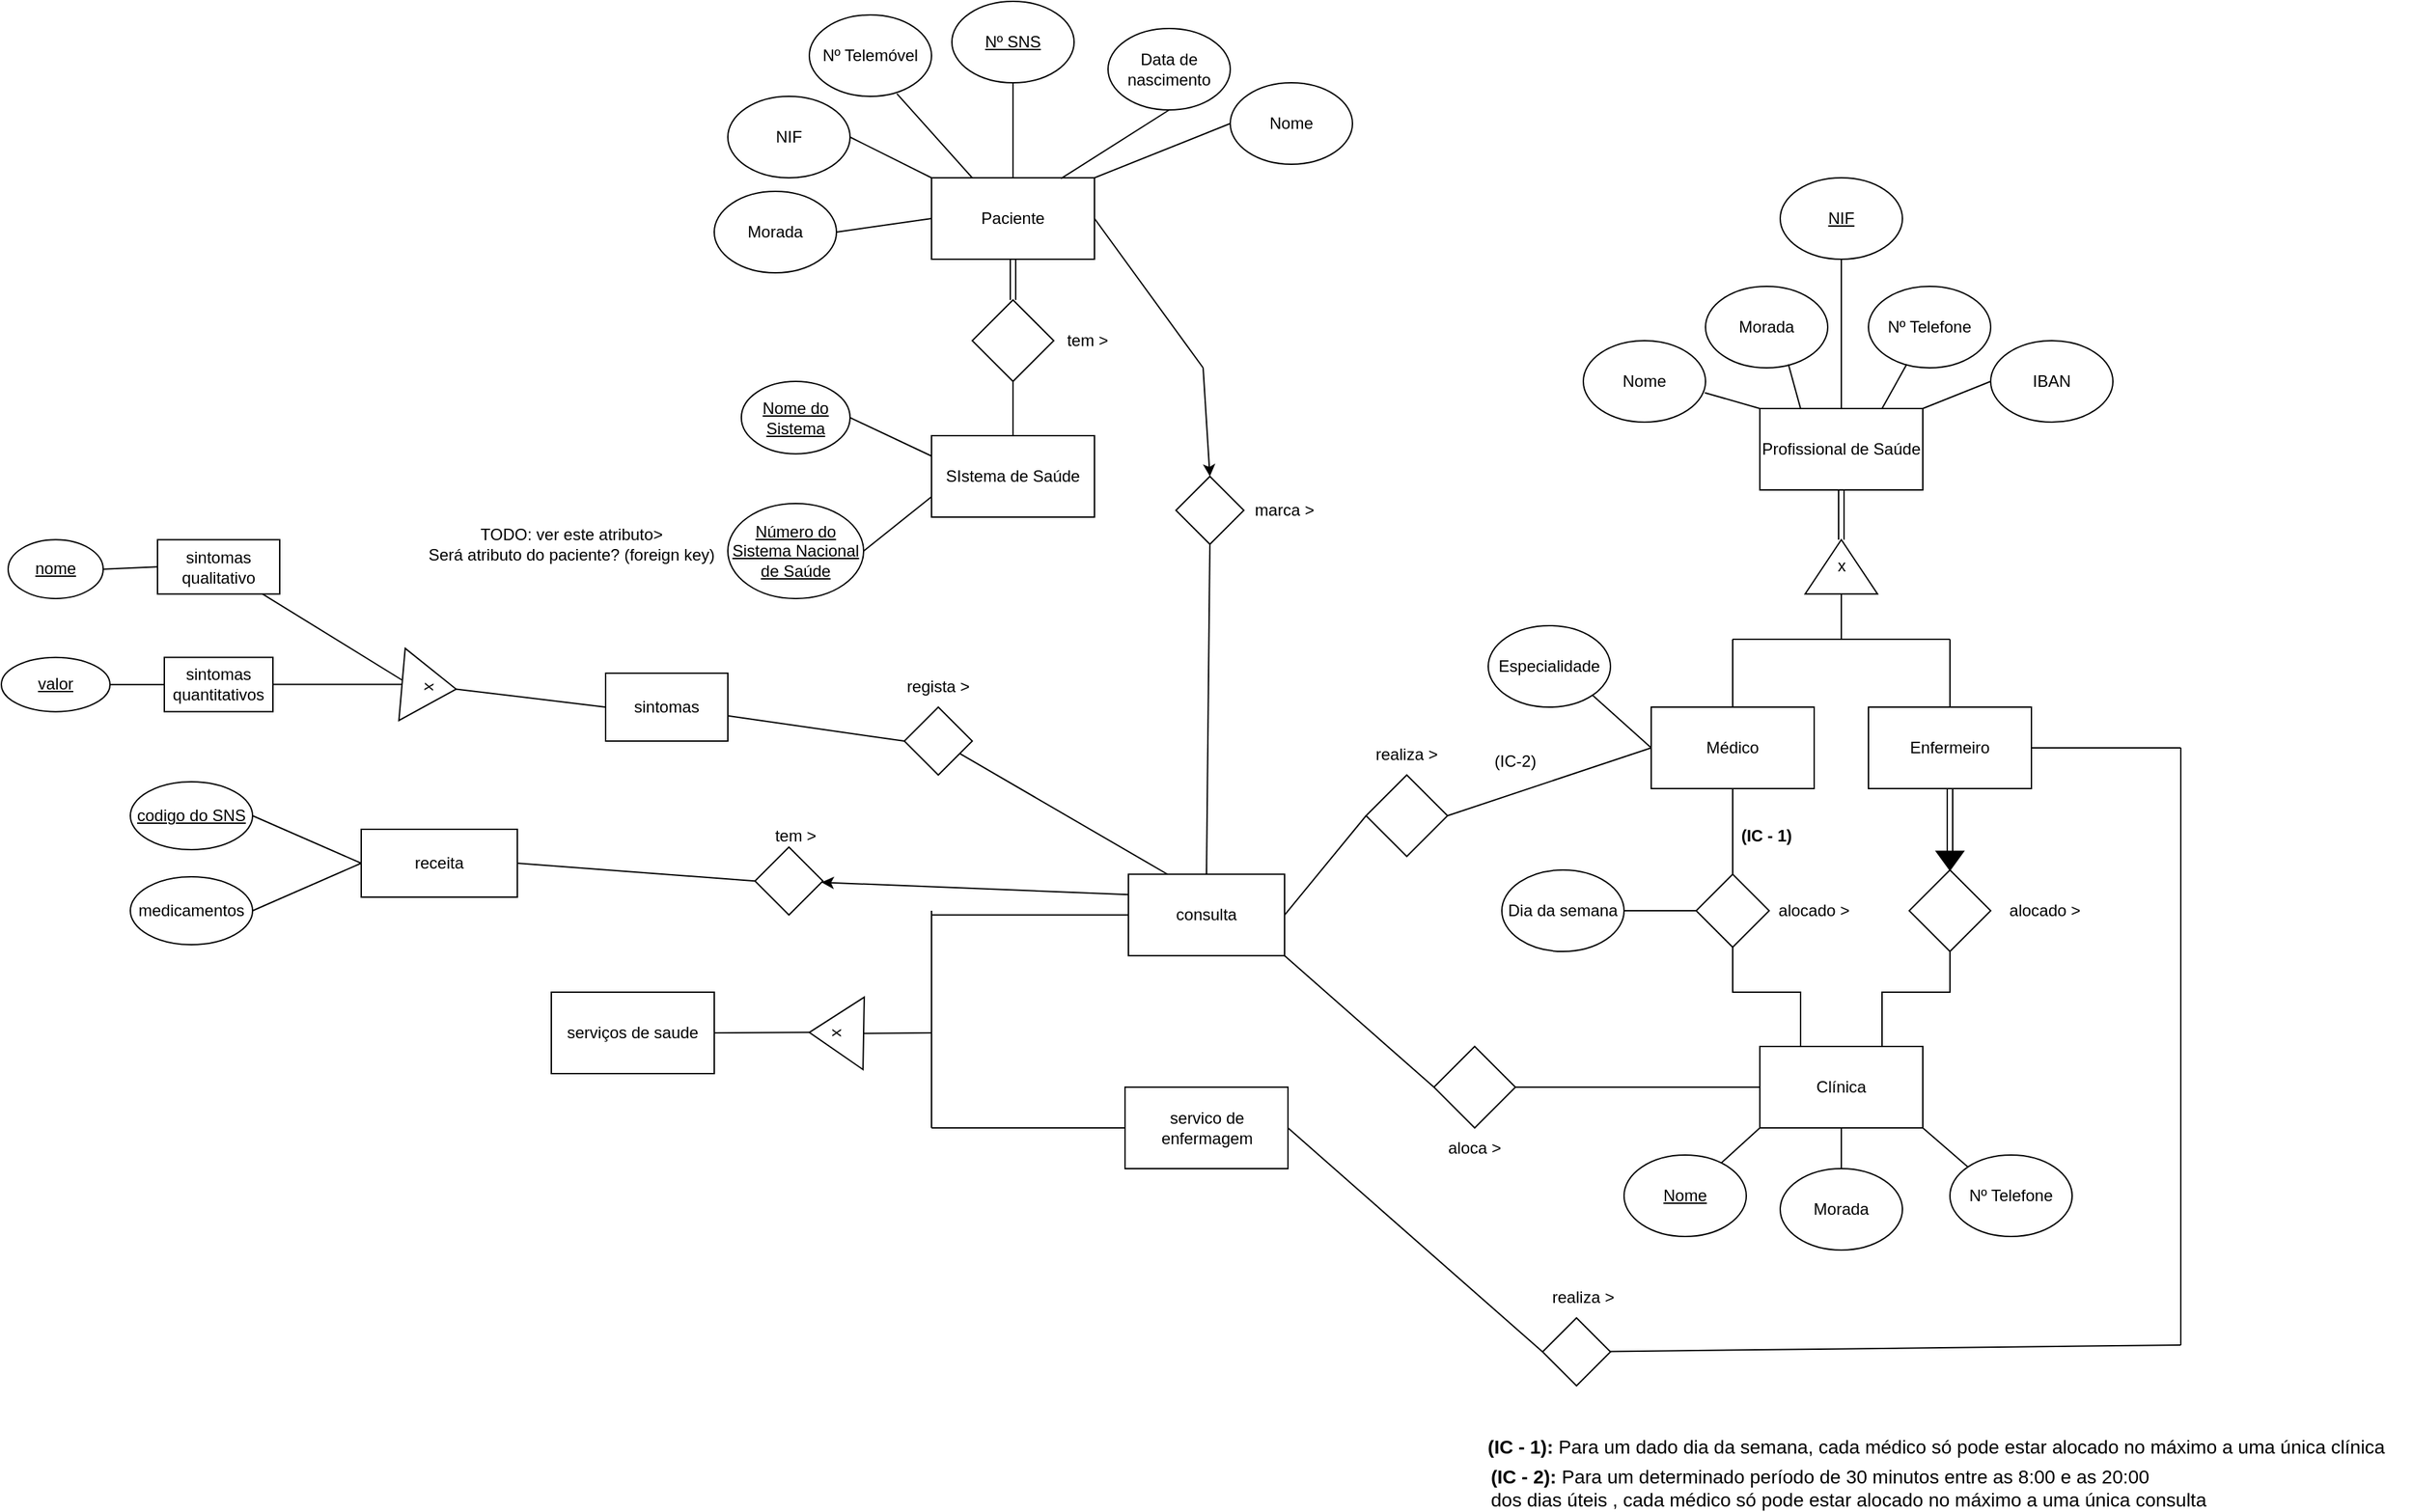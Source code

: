 <mxfile version="24.3.0" type="device">
  <diagram name="Page-1" id="nKDNBoql_2cp9HiYUBMS">
    <mxGraphModel dx="3093" dy="789" grid="1" gridSize="10" guides="1" tooltips="1" connect="1" arrows="1" fold="1" page="1" pageScale="1" pageWidth="850" pageHeight="1100" math="0" shadow="0">
      <root>
        <mxCell id="0" />
        <mxCell id="1" parent="0" />
        <mxCell id="teySA3DlGUumxRbeVbpw-15" value="" style="endArrow=none;html=1;rounded=0;exitX=0.5;exitY=0;exitDx=0;exitDy=0;entryX=0.5;entryY=1;entryDx=0;entryDy=0;" parent="1" source="teySA3DlGUumxRbeVbpw-11" target="teySA3DlGUumxRbeVbpw-16" edge="1">
          <mxGeometry width="50" height="50" relative="1" as="geometry">
            <mxPoint x="290" y="300" as="sourcePoint" />
            <mxPoint x="330" y="250" as="targetPoint" />
          </mxGeometry>
        </mxCell>
        <mxCell id="teySA3DlGUumxRbeVbpw-16" value="&lt;u&gt;NIF&lt;/u&gt;" style="ellipse;whiteSpace=wrap;html=1;" parent="1" vertex="1">
          <mxGeometry x="385" y="140" width="90" height="60" as="geometry" />
        </mxCell>
        <mxCell id="teySA3DlGUumxRbeVbpw-17" value="Nome" style="ellipse;whiteSpace=wrap;html=1;" parent="1" vertex="1">
          <mxGeometry x="240" y="260" width="90" height="60" as="geometry" />
        </mxCell>
        <mxCell id="teySA3DlGUumxRbeVbpw-18" value="Morada" style="ellipse;whiteSpace=wrap;html=1;" parent="1" vertex="1">
          <mxGeometry x="330" y="220" width="90" height="60" as="geometry" />
        </mxCell>
        <mxCell id="teySA3DlGUumxRbeVbpw-19" value="Nº Telefone" style="ellipse;whiteSpace=wrap;html=1;" parent="1" vertex="1">
          <mxGeometry x="450" y="220" width="90" height="60" as="geometry" />
        </mxCell>
        <mxCell id="teySA3DlGUumxRbeVbpw-20" value="IBAN" style="ellipse;whiteSpace=wrap;html=1;verticalAlign=middle;" parent="1" vertex="1">
          <mxGeometry x="540" y="260" width="90" height="60" as="geometry" />
        </mxCell>
        <mxCell id="teySA3DlGUumxRbeVbpw-21" value="" style="endArrow=none;html=1;rounded=0;entryX=0.994;entryY=0.639;entryDx=0;entryDy=0;exitX=0;exitY=0;exitDx=0;exitDy=0;entryPerimeter=0;" parent="1" source="teySA3DlGUumxRbeVbpw-11" target="teySA3DlGUumxRbeVbpw-17" edge="1">
          <mxGeometry width="50" height="50" relative="1" as="geometry">
            <mxPoint x="390" y="320" as="sourcePoint" />
            <mxPoint x="440" y="270" as="targetPoint" />
          </mxGeometry>
        </mxCell>
        <mxCell id="teySA3DlGUumxRbeVbpw-22" value="" style="endArrow=none;html=1;rounded=0;entryX=0.678;entryY=0.957;entryDx=0;entryDy=0;exitX=0.25;exitY=0;exitDx=0;exitDy=0;entryPerimeter=0;" parent="1" source="teySA3DlGUumxRbeVbpw-11" target="teySA3DlGUumxRbeVbpw-18" edge="1">
          <mxGeometry width="50" height="50" relative="1" as="geometry">
            <mxPoint x="390" y="320" as="sourcePoint" />
            <mxPoint x="440" y="270" as="targetPoint" />
          </mxGeometry>
        </mxCell>
        <mxCell id="teySA3DlGUumxRbeVbpw-23" value="" style="endArrow=none;html=1;rounded=0;entryX=0.313;entryY=0.957;entryDx=0;entryDy=0;entryPerimeter=0;exitX=0.75;exitY=0;exitDx=0;exitDy=0;" parent="1" source="teySA3DlGUumxRbeVbpw-11" target="teySA3DlGUumxRbeVbpw-19" edge="1">
          <mxGeometry width="50" height="50" relative="1" as="geometry">
            <mxPoint x="320" y="300" as="sourcePoint" />
            <mxPoint x="370" y="250" as="targetPoint" />
          </mxGeometry>
        </mxCell>
        <mxCell id="teySA3DlGUumxRbeVbpw-24" value="" style="endArrow=none;html=1;rounded=0;entryX=0;entryY=0.5;entryDx=0;entryDy=0;exitX=1;exitY=0;exitDx=0;exitDy=0;" parent="1" source="teySA3DlGUumxRbeVbpw-11" target="teySA3DlGUumxRbeVbpw-20" edge="1">
          <mxGeometry width="50" height="50" relative="1" as="geometry">
            <mxPoint x="320" y="300" as="sourcePoint" />
            <mxPoint x="370" y="250" as="targetPoint" />
          </mxGeometry>
        </mxCell>
        <mxCell id="teySA3DlGUumxRbeVbpw-29" value="" style="shape=link;html=1;rounded=0;entryX=1;entryY=0.5;entryDx=0;entryDy=0;exitX=0.5;exitY=1;exitDx=0;exitDy=0;" parent="1" source="teySA3DlGUumxRbeVbpw-11" target="teySA3DlGUumxRbeVbpw-13" edge="1">
          <mxGeometry width="100" relative="1" as="geometry">
            <mxPoint x="300" y="360" as="sourcePoint" />
            <mxPoint x="370" y="400" as="targetPoint" />
          </mxGeometry>
        </mxCell>
        <mxCell id="teySA3DlGUumxRbeVbpw-11" value="Profissional de Saúde" style="rounded=0;whiteSpace=wrap;html=1;" parent="1" vertex="1">
          <mxGeometry x="370" y="310" width="120" height="60" as="geometry" />
        </mxCell>
        <mxCell id="teySA3DlGUumxRbeVbpw-13" value="x" style="triangle;whiteSpace=wrap;html=1;rotation=-90;textDirection=vertical-lr;" parent="1" vertex="1">
          <mxGeometry x="410" y="400" width="40" height="53.32" as="geometry" />
        </mxCell>
        <mxCell id="teySA3DlGUumxRbeVbpw-32" value="" style="endArrow=none;html=1;rounded=0;entryX=0;entryY=0.5;entryDx=0;entryDy=0;" parent="1" target="teySA3DlGUumxRbeVbpw-13" edge="1">
          <mxGeometry width="50" height="50" relative="1" as="geometry">
            <mxPoint x="430" y="480" as="sourcePoint" />
            <mxPoint x="420" y="460" as="targetPoint" />
          </mxGeometry>
        </mxCell>
        <mxCell id="teySA3DlGUumxRbeVbpw-33" value="" style="endArrow=none;html=1;rounded=0;" parent="1" edge="1">
          <mxGeometry width="50" height="50" relative="1" as="geometry">
            <mxPoint x="350" y="480" as="sourcePoint" />
            <mxPoint x="430" y="480" as="targetPoint" />
          </mxGeometry>
        </mxCell>
        <mxCell id="teySA3DlGUumxRbeVbpw-34" value="" style="endArrow=none;html=1;rounded=0;" parent="1" edge="1">
          <mxGeometry width="50" height="50" relative="1" as="geometry">
            <mxPoint x="430" y="480" as="sourcePoint" />
            <mxPoint x="510" y="480" as="targetPoint" />
          </mxGeometry>
        </mxCell>
        <mxCell id="teySA3DlGUumxRbeVbpw-35" value="" style="endArrow=none;html=1;rounded=0;" parent="1" edge="1">
          <mxGeometry width="50" height="50" relative="1" as="geometry">
            <mxPoint x="350" y="530" as="sourcePoint" />
            <mxPoint x="350" y="480" as="targetPoint" />
          </mxGeometry>
        </mxCell>
        <mxCell id="teySA3DlGUumxRbeVbpw-36" value="" style="endArrow=none;html=1;rounded=0;" parent="1" edge="1">
          <mxGeometry width="50" height="50" relative="1" as="geometry">
            <mxPoint x="510" y="530" as="sourcePoint" />
            <mxPoint x="510" y="480" as="targetPoint" />
          </mxGeometry>
        </mxCell>
        <mxCell id="teySA3DlGUumxRbeVbpw-37" value="Médico" style="rounded=0;whiteSpace=wrap;html=1;" parent="1" vertex="1">
          <mxGeometry x="290" y="530" width="120" height="60" as="geometry" />
        </mxCell>
        <mxCell id="teySA3DlGUumxRbeVbpw-38" value="Enfermeiro" style="rounded=0;whiteSpace=wrap;html=1;" parent="1" vertex="1">
          <mxGeometry x="450" y="530" width="120" height="60" as="geometry" />
        </mxCell>
        <mxCell id="teySA3DlGUumxRbeVbpw-39" value="" style="endArrow=none;html=1;rounded=0;entryX=0;entryY=0.5;entryDx=0;entryDy=0;exitX=1;exitY=1;exitDx=0;exitDy=0;" parent="1" source="teySA3DlGUumxRbeVbpw-40" target="teySA3DlGUumxRbeVbpw-37" edge="1">
          <mxGeometry width="50" height="50" relative="1" as="geometry">
            <mxPoint x="240" y="520" as="sourcePoint" />
            <mxPoint x="250" y="550" as="targetPoint" />
          </mxGeometry>
        </mxCell>
        <mxCell id="teySA3DlGUumxRbeVbpw-40" value="Especialidade" style="ellipse;whiteSpace=wrap;html=1;" parent="1" vertex="1">
          <mxGeometry x="170" y="470" width="90" height="60" as="geometry" />
        </mxCell>
        <mxCell id="teySA3DlGUumxRbeVbpw-1" value="Clínica" style="rounded=0;whiteSpace=wrap;html=1;" parent="1" vertex="1">
          <mxGeometry x="370" y="780" width="120" height="60" as="geometry" />
        </mxCell>
        <mxCell id="teySA3DlGUumxRbeVbpw-7" value="Morada" style="ellipse;whiteSpace=wrap;html=1;" parent="1" vertex="1">
          <mxGeometry x="385" y="870" width="90" height="60" as="geometry" />
        </mxCell>
        <mxCell id="teySA3DlGUumxRbeVbpw-9" value="" style="endArrow=none;html=1;rounded=0;entryX=0.5;entryY=0;entryDx=0;entryDy=0;" parent="1" target="teySA3DlGUumxRbeVbpw-7" edge="1">
          <mxGeometry width="50" height="50" relative="1" as="geometry">
            <mxPoint x="430" y="840" as="sourcePoint" />
            <mxPoint x="450" y="740" as="targetPoint" />
          </mxGeometry>
        </mxCell>
        <mxCell id="teySA3DlGUumxRbeVbpw-6" value="&lt;u&gt;Nome&lt;/u&gt;" style="ellipse;whiteSpace=wrap;html=1;" parent="1" vertex="1">
          <mxGeometry x="270" y="860" width="90" height="60" as="geometry" />
        </mxCell>
        <mxCell id="teySA3DlGUumxRbeVbpw-5" value="" style="endArrow=none;html=1;rounded=0;exitX=0;exitY=1;exitDx=0;exitDy=0;" parent="1" source="teySA3DlGUumxRbeVbpw-1" target="teySA3DlGUumxRbeVbpw-6" edge="1">
          <mxGeometry width="50" height="50" relative="1" as="geometry">
            <mxPoint x="340" y="920" as="sourcePoint" />
            <mxPoint x="390" y="870" as="targetPoint" />
          </mxGeometry>
        </mxCell>
        <mxCell id="teySA3DlGUumxRbeVbpw-8" value="Nº Telefone" style="ellipse;whiteSpace=wrap;html=1;" parent="1" vertex="1">
          <mxGeometry x="510" y="860" width="90" height="60" as="geometry" />
        </mxCell>
        <mxCell id="teySA3DlGUumxRbeVbpw-10" value="" style="endArrow=none;html=1;rounded=0;entryX=0;entryY=0;entryDx=0;entryDy=0;exitX=1;exitY=1;exitDx=0;exitDy=0;" parent="1" source="teySA3DlGUumxRbeVbpw-1" target="teySA3DlGUumxRbeVbpw-8" edge="1">
          <mxGeometry width="50" height="50" relative="1" as="geometry">
            <mxPoint x="400" y="800" as="sourcePoint" />
            <mxPoint x="450" y="750" as="targetPoint" />
          </mxGeometry>
        </mxCell>
        <mxCell id="teySA3DlGUumxRbeVbpw-45" value="" style="group" parent="1" vertex="1" connectable="0">
          <mxGeometry x="480" y="650" width="130" height="60" as="geometry" />
        </mxCell>
        <mxCell id="teySA3DlGUumxRbeVbpw-43" value="" style="rhombus;whiteSpace=wrap;html=1;" parent="teySA3DlGUumxRbeVbpw-45" vertex="1">
          <mxGeometry width="60" height="60" as="geometry" />
        </mxCell>
        <mxCell id="teySA3DlGUumxRbeVbpw-44" value="alocado &amp;gt;" style="text;html=1;align=center;verticalAlign=middle;whiteSpace=wrap;rounded=0;" parent="teySA3DlGUumxRbeVbpw-45" vertex="1">
          <mxGeometry x="70" y="15" width="60" height="30" as="geometry" />
        </mxCell>
        <mxCell id="teySA3DlGUumxRbeVbpw-48" value="" style="triangle;whiteSpace=wrap;html=1;rotation=90;fillColor=#000000;" parent="1" vertex="1">
          <mxGeometry x="503.13" y="633.13" width="13.75" height="20" as="geometry" />
        </mxCell>
        <mxCell id="teySA3DlGUumxRbeVbpw-49" value="" style="shape=link;html=1;rounded=0;exitX=0.5;exitY=1;exitDx=0;exitDy=0;entryX=0;entryY=0.5;entryDx=0;entryDy=0;" parent="1" source="teySA3DlGUumxRbeVbpw-38" target="teySA3DlGUumxRbeVbpw-48" edge="1">
          <mxGeometry width="100" relative="1" as="geometry">
            <mxPoint x="470" y="620" as="sourcePoint" />
            <mxPoint x="570" y="620" as="targetPoint" />
          </mxGeometry>
        </mxCell>
        <mxCell id="teySA3DlGUumxRbeVbpw-50" value="" style="endArrow=none;html=1;rounded=0;exitX=0.75;exitY=0;exitDx=0;exitDy=0;entryX=0.5;entryY=1;entryDx=0;entryDy=0;" parent="1" source="teySA3DlGUumxRbeVbpw-1" target="teySA3DlGUumxRbeVbpw-43" edge="1">
          <mxGeometry width="50" height="50" relative="1" as="geometry">
            <mxPoint x="420" y="750" as="sourcePoint" />
            <mxPoint x="470" y="700" as="targetPoint" />
            <Array as="points">
              <mxPoint x="460" y="740" />
              <mxPoint x="510" y="740" />
            </Array>
          </mxGeometry>
        </mxCell>
        <mxCell id="teySA3DlGUumxRbeVbpw-53" value="" style="group" parent="1" vertex="1" connectable="0">
          <mxGeometry x="323.13" y="653.13" width="113.74" height="53.74" as="geometry" />
        </mxCell>
        <mxCell id="teySA3DlGUumxRbeVbpw-51" value="" style="rhombus;whiteSpace=wrap;html=1;" parent="teySA3DlGUumxRbeVbpw-53" vertex="1">
          <mxGeometry width="53.74" height="53.74" as="geometry" />
        </mxCell>
        <mxCell id="teySA3DlGUumxRbeVbpw-52" value="alocado &amp;gt;" style="text;html=1;align=center;verticalAlign=middle;whiteSpace=wrap;rounded=0;" parent="teySA3DlGUumxRbeVbpw-53" vertex="1">
          <mxGeometry x="56.87" y="11.87" width="60" height="30" as="geometry" />
        </mxCell>
        <mxCell id="teySA3DlGUumxRbeVbpw-54" value="" style="endArrow=none;html=1;rounded=0;entryX=0.5;entryY=1;entryDx=0;entryDy=0;exitX=0.5;exitY=0;exitDx=0;exitDy=0;" parent="1" source="teySA3DlGUumxRbeVbpw-51" target="teySA3DlGUumxRbeVbpw-37" edge="1">
          <mxGeometry width="50" height="50" relative="1" as="geometry">
            <mxPoint x="200" y="680" as="sourcePoint" />
            <mxPoint x="250" y="630" as="targetPoint" />
          </mxGeometry>
        </mxCell>
        <mxCell id="teySA3DlGUumxRbeVbpw-55" value="" style="endArrow=none;html=1;rounded=0;entryX=0.5;entryY=1;entryDx=0;entryDy=0;exitX=0.25;exitY=0;exitDx=0;exitDy=0;" parent="1" source="teySA3DlGUumxRbeVbpw-1" target="teySA3DlGUumxRbeVbpw-51" edge="1">
          <mxGeometry width="50" height="50" relative="1" as="geometry">
            <mxPoint x="200" y="680" as="sourcePoint" />
            <mxPoint x="250" y="630" as="targetPoint" />
            <Array as="points">
              <mxPoint x="400" y="740" />
              <mxPoint x="350" y="740" />
            </Array>
          </mxGeometry>
        </mxCell>
        <mxCell id="teySA3DlGUumxRbeVbpw-56" value="Dia da semana" style="ellipse;whiteSpace=wrap;html=1;" parent="1" vertex="1">
          <mxGeometry x="180" y="650" width="90" height="60" as="geometry" />
        </mxCell>
        <mxCell id="teySA3DlGUumxRbeVbpw-57" value="" style="endArrow=none;html=1;rounded=0;entryX=0;entryY=0.5;entryDx=0;entryDy=0;exitX=1;exitY=0.5;exitDx=0;exitDy=0;" parent="1" source="teySA3DlGUumxRbeVbpw-56" target="teySA3DlGUumxRbeVbpw-51" edge="1">
          <mxGeometry width="50" height="50" relative="1" as="geometry">
            <mxPoint x="410" y="810" as="sourcePoint" />
            <mxPoint x="460" y="760" as="targetPoint" />
          </mxGeometry>
        </mxCell>
        <mxCell id="teySA3DlGUumxRbeVbpw-58" value="(IC - 1)" style="text;html=1;align=center;verticalAlign=middle;whiteSpace=wrap;rounded=0;fontStyle=1" parent="1" vertex="1">
          <mxGeometry x="345" y="610" width="60" height="30" as="geometry" />
        </mxCell>
        <mxCell id="teySA3DlGUumxRbeVbpw-59" value="&lt;b&gt;(IC - 1):&lt;/b&gt; Para um dado dia da semana, cada médico só pode estar alocado no máximo a uma única clínica" style="text;html=1;align=center;verticalAlign=middle;whiteSpace=wrap;rounded=0;fontSize=14;" parent="1" vertex="1">
          <mxGeometry x="160" y="1060" width="680" height="30" as="geometry" />
        </mxCell>
        <mxCell id="teySA3DlGUumxRbeVbpw-62" value="Paciente" style="rounded=0;whiteSpace=wrap;html=1;" parent="1" vertex="1">
          <mxGeometry x="-240" y="140" width="120" height="60" as="geometry" />
        </mxCell>
        <mxCell id="teySA3DlGUumxRbeVbpw-63" value="Morada" style="ellipse;whiteSpace=wrap;html=1;" parent="1" vertex="1">
          <mxGeometry x="-400" y="150" width="90" height="60" as="geometry" />
        </mxCell>
        <mxCell id="teySA3DlGUumxRbeVbpw-64" value="&lt;u&gt;Nº SNS&lt;/u&gt;" style="ellipse;whiteSpace=wrap;html=1;" parent="1" vertex="1">
          <mxGeometry x="-225" y="10" width="90" height="60" as="geometry" />
        </mxCell>
        <mxCell id="teySA3DlGUumxRbeVbpw-65" value="NIF" style="ellipse;whiteSpace=wrap;html=1;" parent="1" vertex="1">
          <mxGeometry x="-390" y="80" width="90" height="60" as="geometry" />
        </mxCell>
        <mxCell id="teySA3DlGUumxRbeVbpw-66" value="Nome" style="ellipse;whiteSpace=wrap;html=1;" parent="1" vertex="1">
          <mxGeometry x="-20" y="70" width="90" height="60" as="geometry" />
        </mxCell>
        <mxCell id="teySA3DlGUumxRbeVbpw-67" value="Data de nascimento" style="ellipse;whiteSpace=wrap;html=1;" parent="1" vertex="1">
          <mxGeometry x="-110" y="30" width="90" height="60" as="geometry" />
        </mxCell>
        <mxCell id="teySA3DlGUumxRbeVbpw-68" value="Nº Telemóvel" style="ellipse;whiteSpace=wrap;html=1;" parent="1" vertex="1">
          <mxGeometry x="-330" y="20" width="90" height="60" as="geometry" />
        </mxCell>
        <mxCell id="teySA3DlGUumxRbeVbpw-69" value="" style="endArrow=none;html=1;rounded=0;entryX=0.5;entryY=1;entryDx=0;entryDy=0;exitX=0.5;exitY=0;exitDx=0;exitDy=0;" parent="1" source="teySA3DlGUumxRbeVbpw-62" target="teySA3DlGUumxRbeVbpw-64" edge="1">
          <mxGeometry width="50" height="50" relative="1" as="geometry">
            <mxPoint x="-40" y="250" as="sourcePoint" />
            <mxPoint x="10" y="200" as="targetPoint" />
          </mxGeometry>
        </mxCell>
        <mxCell id="teySA3DlGUumxRbeVbpw-70" value="" style="endArrow=none;html=1;rounded=0;entryX=0.5;entryY=1;entryDx=0;entryDy=0;exitX=0.794;exitY=0.01;exitDx=0;exitDy=0;exitPerimeter=0;" parent="1" source="teySA3DlGUumxRbeVbpw-62" target="teySA3DlGUumxRbeVbpw-67" edge="1">
          <mxGeometry width="50" height="50" relative="1" as="geometry">
            <mxPoint x="-40" y="250" as="sourcePoint" />
            <mxPoint x="10" y="200" as="targetPoint" />
          </mxGeometry>
        </mxCell>
        <mxCell id="teySA3DlGUumxRbeVbpw-71" value="" style="endArrow=none;html=1;rounded=0;entryX=0.717;entryY=0.968;entryDx=0;entryDy=0;exitX=0.25;exitY=0;exitDx=0;exitDy=0;entryPerimeter=0;" parent="1" source="teySA3DlGUumxRbeVbpw-62" target="teySA3DlGUumxRbeVbpw-68" edge="1">
          <mxGeometry width="50" height="50" relative="1" as="geometry">
            <mxPoint x="-40" y="250" as="sourcePoint" />
            <mxPoint x="10" y="200" as="targetPoint" />
          </mxGeometry>
        </mxCell>
        <mxCell id="teySA3DlGUumxRbeVbpw-72" value="" style="endArrow=none;html=1;rounded=0;exitX=1;exitY=0.5;exitDx=0;exitDy=0;entryX=0;entryY=0;entryDx=0;entryDy=0;" parent="1" source="teySA3DlGUumxRbeVbpw-65" target="teySA3DlGUumxRbeVbpw-62" edge="1">
          <mxGeometry width="50" height="50" relative="1" as="geometry">
            <mxPoint x="-10" y="310" as="sourcePoint" />
            <mxPoint x="40" y="260" as="targetPoint" />
          </mxGeometry>
        </mxCell>
        <mxCell id="teySA3DlGUumxRbeVbpw-73" value="" style="endArrow=none;html=1;rounded=0;entryX=0;entryY=0.5;entryDx=0;entryDy=0;exitX=1;exitY=0;exitDx=0;exitDy=0;" parent="1" source="teySA3DlGUumxRbeVbpw-62" target="teySA3DlGUumxRbeVbpw-66" edge="1">
          <mxGeometry width="50" height="50" relative="1" as="geometry">
            <mxPoint x="-10" y="310" as="sourcePoint" />
            <mxPoint x="40" y="260" as="targetPoint" />
          </mxGeometry>
        </mxCell>
        <mxCell id="teySA3DlGUumxRbeVbpw-74" value="" style="endArrow=none;html=1;rounded=0;entryX=0;entryY=0.5;entryDx=0;entryDy=0;exitX=1;exitY=0.5;exitDx=0;exitDy=0;" parent="1" source="teySA3DlGUumxRbeVbpw-63" target="teySA3DlGUumxRbeVbpw-62" edge="1">
          <mxGeometry width="50" height="50" relative="1" as="geometry">
            <mxPoint x="-10" y="310" as="sourcePoint" />
            <mxPoint x="40" y="260" as="targetPoint" />
          </mxGeometry>
        </mxCell>
        <mxCell id="teySA3DlGUumxRbeVbpw-75" value="SIstema de Saúde" style="rounded=0;whiteSpace=wrap;html=1;" parent="1" vertex="1">
          <mxGeometry x="-240" y="330" width="120" height="60" as="geometry" />
        </mxCell>
        <mxCell id="teySA3DlGUumxRbeVbpw-78" value="" style="shape=link;html=1;rounded=0;exitX=0.5;exitY=1;exitDx=0;exitDy=0;entryX=0.5;entryY=0;entryDx=0;entryDy=0;" parent="1" source="teySA3DlGUumxRbeVbpw-62" target="teySA3DlGUumxRbeVbpw-76" edge="1">
          <mxGeometry width="100" relative="1" as="geometry">
            <mxPoint x="-90" y="300" as="sourcePoint" />
            <mxPoint x="10" y="300" as="targetPoint" />
          </mxGeometry>
        </mxCell>
        <mxCell id="teySA3DlGUumxRbeVbpw-79" value="" style="endArrow=none;html=1;rounded=0;exitX=0.5;exitY=1;exitDx=0;exitDy=0;entryX=0.5;entryY=0;entryDx=0;entryDy=0;" parent="1" source="teySA3DlGUumxRbeVbpw-76" target="teySA3DlGUumxRbeVbpw-75" edge="1">
          <mxGeometry width="50" height="50" relative="1" as="geometry">
            <mxPoint x="-60" y="320" as="sourcePoint" />
            <mxPoint x="-10" y="270" as="targetPoint" />
          </mxGeometry>
        </mxCell>
        <mxCell id="teySA3DlGUumxRbeVbpw-81" value="" style="group" parent="1" vertex="1" connectable="0">
          <mxGeometry x="-210" y="230" width="115" height="60" as="geometry" />
        </mxCell>
        <mxCell id="teySA3DlGUumxRbeVbpw-76" value="" style="rhombus;whiteSpace=wrap;html=1;" parent="teySA3DlGUumxRbeVbpw-81" vertex="1">
          <mxGeometry width="60" height="60" as="geometry" />
        </mxCell>
        <mxCell id="teySA3DlGUumxRbeVbpw-80" value="tem &amp;gt;" style="text;html=1;align=center;verticalAlign=middle;whiteSpace=wrap;rounded=0;" parent="teySA3DlGUumxRbeVbpw-81" vertex="1">
          <mxGeometry x="55" y="15" width="60" height="30" as="geometry" />
        </mxCell>
        <mxCell id="teySA3DlGUumxRbeVbpw-82" value="" style="endArrow=none;html=1;rounded=0;entryX=0;entryY=0.25;entryDx=0;entryDy=0;exitX=1;exitY=0.5;exitDx=0;exitDy=0;" parent="1" source="teySA3DlGUumxRbeVbpw-84" target="teySA3DlGUumxRbeVbpw-75" edge="1">
          <mxGeometry width="50" height="50" relative="1" as="geometry">
            <mxPoint x="-290" y="470" as="sourcePoint" />
            <mxPoint x="-210" y="560" as="targetPoint" />
          </mxGeometry>
        </mxCell>
        <mxCell id="teySA3DlGUumxRbeVbpw-83" value="&lt;u&gt;Número do Sistema Nacional de Saúde&lt;/u&gt;" style="ellipse;whiteSpace=wrap;html=1;" parent="1" vertex="1">
          <mxGeometry x="-390" y="380" width="100" height="70" as="geometry" />
        </mxCell>
        <mxCell id="teySA3DlGUumxRbeVbpw-84" value="&lt;u&gt;Nome do Sistema&lt;/u&gt;" style="ellipse;whiteSpace=wrap;html=1;" parent="1" vertex="1">
          <mxGeometry x="-380.04" y="290" width="80.04" height="53.36" as="geometry" />
        </mxCell>
        <mxCell id="teySA3DlGUumxRbeVbpw-85" value="" style="endArrow=none;html=1;rounded=0;exitX=1;exitY=0.5;exitDx=0;exitDy=0;entryX=0;entryY=0.75;entryDx=0;entryDy=0;" parent="1" source="teySA3DlGUumxRbeVbpw-83" target="teySA3DlGUumxRbeVbpw-75" edge="1">
          <mxGeometry width="50" height="50" relative="1" as="geometry">
            <mxPoint x="-90" y="470" as="sourcePoint" />
            <mxPoint x="-40" y="420" as="targetPoint" />
          </mxGeometry>
        </mxCell>
        <mxCell id="teySA3DlGUumxRbeVbpw-86" value="TODO: ver este atributo&amp;gt;&lt;div&gt;Será atributo do paciente? (foreign key)&lt;/div&gt;" style="text;html=1;align=center;verticalAlign=middle;whiteSpace=wrap;rounded=0;" parent="1" vertex="1">
          <mxGeometry x="-640" y="390" width="270" height="40" as="geometry" />
        </mxCell>
        <mxCell id="OI-y8E8WUdn-grS2Yc1x-1" value="serviços de saude" style="rounded=0;whiteSpace=wrap;html=1;" vertex="1" parent="1">
          <mxGeometry x="-520" y="740" width="120" height="60" as="geometry" />
        </mxCell>
        <mxCell id="OI-y8E8WUdn-grS2Yc1x-2" value="" style="endArrow=none;html=1;rounded=0;exitX=0;exitY=0.5;exitDx=0;exitDy=0;entryX=1;entryY=0.5;entryDx=0;entryDy=0;" edge="1" parent="1" source="teySA3DlGUumxRbeVbpw-37" target="OI-y8E8WUdn-grS2Yc1x-3">
          <mxGeometry width="50" height="50" relative="1" as="geometry">
            <mxPoint x="90" y="570" as="sourcePoint" />
            <mxPoint x="290" y="570" as="targetPoint" />
          </mxGeometry>
        </mxCell>
        <mxCell id="OI-y8E8WUdn-grS2Yc1x-3" value="" style="rhombus;verticalAlign=top;" vertex="1" parent="1">
          <mxGeometry x="80" y="580" width="60" height="60" as="geometry" />
        </mxCell>
        <mxCell id="OI-y8E8WUdn-grS2Yc1x-4" value="realiza &amp;gt;" style="text;html=1;align=center;verticalAlign=middle;whiteSpace=wrap;rounded=0;" vertex="1" parent="1">
          <mxGeometry x="80" y="550" width="60" height="30" as="geometry" />
        </mxCell>
        <mxCell id="OI-y8E8WUdn-grS2Yc1x-5" value="" style="endArrow=none;html=1;rounded=0;entryX=0;entryY=0.5;entryDx=0;entryDy=0;exitX=1;exitY=0.5;exitDx=0;exitDy=0;" edge="1" parent="1" source="OI-y8E8WUdn-grS2Yc1x-6" target="OI-y8E8WUdn-grS2Yc1x-3">
          <mxGeometry width="50" height="50" relative="1" as="geometry">
            <mxPoint x="-50" y="580" as="sourcePoint" />
            <mxPoint x="110" y="580" as="targetPoint" />
          </mxGeometry>
        </mxCell>
        <mxCell id="OI-y8E8WUdn-grS2Yc1x-6" value="consulta" style="rounded=0;whiteSpace=wrap;html=1;" vertex="1" parent="1">
          <mxGeometry x="-95" y="653.13" width="115" height="60" as="geometry" />
        </mxCell>
        <mxCell id="OI-y8E8WUdn-grS2Yc1x-13" value="(IC-2)" style="text;html=1;align=center;verticalAlign=middle;whiteSpace=wrap;rounded=0;" vertex="1" parent="1">
          <mxGeometry x="160" y="555" width="60" height="30" as="geometry" />
        </mxCell>
        <mxCell id="OI-y8E8WUdn-grS2Yc1x-14" value="&lt;b&gt;(IC - 2):&lt;/b&gt; Para um determinado período de 30 minutos entre as 8:00 e as 20:00&lt;br&gt;dos dias úteis , cada médico só pode estar alocado no máximo a uma única consulta" style="text;html=1;align=left;verticalAlign=middle;whiteSpace=wrap;rounded=0;fontSize=14;" vertex="1" parent="1">
          <mxGeometry x="170" y="1090" width="680" height="30" as="geometry" />
        </mxCell>
        <mxCell id="OI-y8E8WUdn-grS2Yc1x-15" value="" style="endArrow=none;html=1;rounded=0;exitX=1;exitY=0.5;exitDx=0;exitDy=0;" edge="1" parent="1" source="teySA3DlGUumxRbeVbpw-62">
          <mxGeometry width="50" height="50" relative="1" as="geometry">
            <mxPoint x="120" y="530" as="sourcePoint" />
            <mxPoint x="-40" y="280" as="targetPoint" />
          </mxGeometry>
        </mxCell>
        <mxCell id="OI-y8E8WUdn-grS2Yc1x-17" value="" style="rhombus;whiteSpace=wrap;html=1;" vertex="1" parent="1">
          <mxGeometry x="-60" y="360" width="50" height="50" as="geometry" />
        </mxCell>
        <mxCell id="OI-y8E8WUdn-grS2Yc1x-18" value="marca &amp;gt;" style="text;html=1;align=center;verticalAlign=middle;whiteSpace=wrap;rounded=0;" vertex="1" parent="1">
          <mxGeometry x="-10" y="370" width="60" height="30" as="geometry" />
        </mxCell>
        <mxCell id="OI-y8E8WUdn-grS2Yc1x-19" value="" style="endArrow=none;html=1;rounded=0;exitX=0.5;exitY=1;exitDx=0;exitDy=0;entryX=0.5;entryY=0;entryDx=0;entryDy=0;" edge="1" parent="1" source="OI-y8E8WUdn-grS2Yc1x-17" target="OI-y8E8WUdn-grS2Yc1x-6">
          <mxGeometry width="50" height="50" relative="1" as="geometry">
            <mxPoint x="60" y="503.32" as="sourcePoint" />
            <mxPoint x="110" y="453.32" as="targetPoint" />
          </mxGeometry>
        </mxCell>
        <mxCell id="OI-y8E8WUdn-grS2Yc1x-20" value="" style="endArrow=classic;html=1;rounded=0;entryX=0.5;entryY=0;entryDx=0;entryDy=0;" edge="1" parent="1" target="OI-y8E8WUdn-grS2Yc1x-17">
          <mxGeometry width="50" height="50" relative="1" as="geometry">
            <mxPoint x="-40" y="280" as="sourcePoint" />
            <mxPoint x="170" y="480" as="targetPoint" />
          </mxGeometry>
        </mxCell>
        <mxCell id="OI-y8E8WUdn-grS2Yc1x-21" value="" style="rhombus;whiteSpace=wrap;html=1;" vertex="1" parent="1">
          <mxGeometry x="130" y="780" width="60" height="60" as="geometry" />
        </mxCell>
        <mxCell id="OI-y8E8WUdn-grS2Yc1x-22" value="aloca &amp;gt;" style="text;html=1;align=center;verticalAlign=middle;whiteSpace=wrap;rounded=0;" vertex="1" parent="1">
          <mxGeometry x="130" y="840" width="60" height="30" as="geometry" />
        </mxCell>
        <mxCell id="OI-y8E8WUdn-grS2Yc1x-25" value="" style="endArrow=none;html=1;rounded=0;exitX=0;exitY=0.5;exitDx=0;exitDy=0;entryX=1;entryY=0.5;entryDx=0;entryDy=0;" edge="1" parent="1" source="teySA3DlGUumxRbeVbpw-1" target="OI-y8E8WUdn-grS2Yc1x-21">
          <mxGeometry width="50" height="50" relative="1" as="geometry">
            <mxPoint x="120" y="730" as="sourcePoint" />
            <mxPoint x="170" y="680" as="targetPoint" />
          </mxGeometry>
        </mxCell>
        <mxCell id="OI-y8E8WUdn-grS2Yc1x-26" value="" style="endArrow=none;html=1;rounded=0;exitX=0;exitY=0.5;exitDx=0;exitDy=0;entryX=1;entryY=1;entryDx=0;entryDy=0;" edge="1" parent="1" source="OI-y8E8WUdn-grS2Yc1x-21" target="OI-y8E8WUdn-grS2Yc1x-6">
          <mxGeometry width="50" height="50" relative="1" as="geometry">
            <mxPoint x="120" y="730" as="sourcePoint" />
            <mxPoint x="170" y="680" as="targetPoint" />
          </mxGeometry>
        </mxCell>
        <mxCell id="OI-y8E8WUdn-grS2Yc1x-27" value="x" style="triangle;whiteSpace=wrap;html=1;rotation=-179;textDirection=vertical-lr;" vertex="1" parent="1">
          <mxGeometry x="-330" y="743.34" width="40" height="53.32" as="geometry" />
        </mxCell>
        <mxCell id="OI-y8E8WUdn-grS2Yc1x-28" value="" style="endArrow=none;html=1;rounded=0;exitX=1;exitY=0.5;exitDx=0;exitDy=0;entryX=1;entryY=0.5;entryDx=0;entryDy=0;" edge="1" parent="1" source="OI-y8E8WUdn-grS2Yc1x-1" target="OI-y8E8WUdn-grS2Yc1x-27">
          <mxGeometry width="50" height="50" relative="1" as="geometry">
            <mxPoint x="-415.02" y="880" as="sourcePoint" />
            <mxPoint x="-365.02" y="830" as="targetPoint" />
          </mxGeometry>
        </mxCell>
        <mxCell id="OI-y8E8WUdn-grS2Yc1x-29" value="" style="endArrow=none;html=1;rounded=0;exitX=0;exitY=0.5;exitDx=0;exitDy=0;" edge="1" parent="1" source="OI-y8E8WUdn-grS2Yc1x-27">
          <mxGeometry width="50" height="50" relative="1" as="geometry">
            <mxPoint x="-280" y="770" as="sourcePoint" />
            <mxPoint x="-240" y="770" as="targetPoint" />
          </mxGeometry>
        </mxCell>
        <mxCell id="OI-y8E8WUdn-grS2Yc1x-30" value="" style="endArrow=none;html=1;rounded=0;" edge="1" parent="1">
          <mxGeometry width="50" height="50" relative="1" as="geometry">
            <mxPoint x="-240" y="770" as="sourcePoint" />
            <mxPoint x="-240" y="680" as="targetPoint" />
          </mxGeometry>
        </mxCell>
        <mxCell id="OI-y8E8WUdn-grS2Yc1x-31" value="" style="endArrow=none;html=1;rounded=0;entryX=0;entryY=0.5;entryDx=0;entryDy=0;" edge="1" parent="1" target="OI-y8E8WUdn-grS2Yc1x-6">
          <mxGeometry width="50" height="50" relative="1" as="geometry">
            <mxPoint x="-240" y="683.13" as="sourcePoint" />
            <mxPoint x="-100" y="680" as="targetPoint" />
          </mxGeometry>
        </mxCell>
        <mxCell id="OI-y8E8WUdn-grS2Yc1x-32" value="" style="endArrow=none;html=1;rounded=0;" edge="1" parent="1">
          <mxGeometry width="50" height="50" relative="1" as="geometry">
            <mxPoint x="-240" y="840" as="sourcePoint" />
            <mxPoint x="-240" y="770" as="targetPoint" />
          </mxGeometry>
        </mxCell>
        <mxCell id="OI-y8E8WUdn-grS2Yc1x-33" value="" style="endArrow=none;html=1;rounded=0;entryX=0;entryY=0.5;entryDx=0;entryDy=0;" edge="1" parent="1" target="OI-y8E8WUdn-grS2Yc1x-34">
          <mxGeometry width="50" height="50" relative="1" as="geometry">
            <mxPoint x="-240" y="840" as="sourcePoint" />
            <mxPoint x="-110" y="840" as="targetPoint" />
          </mxGeometry>
        </mxCell>
        <mxCell id="OI-y8E8WUdn-grS2Yc1x-34" value="servico de enfermagem" style="rounded=0;whiteSpace=wrap;html=1;" vertex="1" parent="1">
          <mxGeometry x="-97.5" y="810" width="120" height="60" as="geometry" />
        </mxCell>
        <mxCell id="OI-y8E8WUdn-grS2Yc1x-35" value="" style="endArrow=none;html=1;rounded=0;exitX=1;exitY=0.5;exitDx=0;exitDy=0;" edge="1" parent="1" source="teySA3DlGUumxRbeVbpw-38">
          <mxGeometry width="50" height="50" relative="1" as="geometry">
            <mxPoint x="580" y="570" as="sourcePoint" />
            <mxPoint x="680" y="560" as="targetPoint" />
          </mxGeometry>
        </mxCell>
        <mxCell id="OI-y8E8WUdn-grS2Yc1x-36" value="" style="endArrow=none;html=1;rounded=0;" edge="1" parent="1">
          <mxGeometry width="50" height="50" relative="1" as="geometry">
            <mxPoint x="680" y="1000" as="sourcePoint" />
            <mxPoint x="680" y="560" as="targetPoint" />
          </mxGeometry>
        </mxCell>
        <mxCell id="OI-y8E8WUdn-grS2Yc1x-37" value="" style="endArrow=none;html=1;rounded=0;" edge="1" parent="1" target="OI-y8E8WUdn-grS2Yc1x-38">
          <mxGeometry width="50" height="50" relative="1" as="geometry">
            <mxPoint x="680" y="1000" as="sourcePoint" />
            <mxPoint x="680" y="1000" as="targetPoint" />
          </mxGeometry>
        </mxCell>
        <mxCell id="OI-y8E8WUdn-grS2Yc1x-38" value="" style="rhombus;whiteSpace=wrap;html=1;" vertex="1" parent="1">
          <mxGeometry x="210" y="980" width="50" height="50" as="geometry" />
        </mxCell>
        <mxCell id="OI-y8E8WUdn-grS2Yc1x-39" value="" style="endArrow=none;html=1;rounded=0;entryX=0;entryY=0.5;entryDx=0;entryDy=0;exitX=1;exitY=0.5;exitDx=0;exitDy=0;" edge="1" parent="1" source="OI-y8E8WUdn-grS2Yc1x-34" target="OI-y8E8WUdn-grS2Yc1x-38">
          <mxGeometry width="50" height="50" relative="1" as="geometry">
            <mxPoint x="140" y="1050" as="sourcePoint" />
            <mxPoint x="190" y="1000" as="targetPoint" />
          </mxGeometry>
        </mxCell>
        <mxCell id="OI-y8E8WUdn-grS2Yc1x-40" value="realiza &amp;gt;" style="text;html=1;align=center;verticalAlign=middle;whiteSpace=wrap;rounded=0;" vertex="1" parent="1">
          <mxGeometry x="210" y="950" width="60" height="30" as="geometry" />
        </mxCell>
        <mxCell id="OI-y8E8WUdn-grS2Yc1x-41" value="receita" style="rounded=0;whiteSpace=wrap;html=1;" vertex="1" parent="1">
          <mxGeometry x="-660" y="620" width="114.98" height="50" as="geometry" />
        </mxCell>
        <mxCell id="OI-y8E8WUdn-grS2Yc1x-42" value="&lt;u&gt;codigo do SNS&lt;/u&gt;" style="ellipse;whiteSpace=wrap;html=1;" vertex="1" parent="1">
          <mxGeometry x="-830" y="585" width="90" height="50" as="geometry" />
        </mxCell>
        <mxCell id="OI-y8E8WUdn-grS2Yc1x-43" value="" style="endArrow=none;html=1;rounded=0;exitX=1;exitY=0.5;exitDx=0;exitDy=0;entryX=0;entryY=0.5;entryDx=0;entryDy=0;" edge="1" parent="1" source="OI-y8E8WUdn-grS2Yc1x-42" target="OI-y8E8WUdn-grS2Yc1x-41">
          <mxGeometry width="50" height="50" relative="1" as="geometry">
            <mxPoint x="-560" y="930" as="sourcePoint" />
            <mxPoint x="-510" y="880" as="targetPoint" />
          </mxGeometry>
        </mxCell>
        <mxCell id="OI-y8E8WUdn-grS2Yc1x-44" value="medicamentos" style="ellipse;whiteSpace=wrap;html=1;" vertex="1" parent="1">
          <mxGeometry x="-830" y="655" width="90" height="50" as="geometry" />
        </mxCell>
        <mxCell id="OI-y8E8WUdn-grS2Yc1x-45" value="" style="endArrow=none;html=1;rounded=0;exitX=1;exitY=0.5;exitDx=0;exitDy=0;entryX=0;entryY=0.5;entryDx=0;entryDy=0;" edge="1" parent="1" source="OI-y8E8WUdn-grS2Yc1x-44" target="OI-y8E8WUdn-grS2Yc1x-41">
          <mxGeometry width="50" height="50" relative="1" as="geometry">
            <mxPoint x="-310" y="830" as="sourcePoint" />
            <mxPoint x="-260" y="780" as="targetPoint" />
          </mxGeometry>
        </mxCell>
        <mxCell id="OI-y8E8WUdn-grS2Yc1x-46" value="" style="endArrow=classic;html=1;rounded=0;exitX=0;exitY=0.25;exitDx=0;exitDy=0;" edge="1" parent="1" source="OI-y8E8WUdn-grS2Yc1x-6" target="OI-y8E8WUdn-grS2Yc1x-47">
          <mxGeometry width="50" height="50" relative="1" as="geometry">
            <mxPoint x="-310" y="630" as="sourcePoint" />
            <mxPoint x="-300" y="650" as="targetPoint" />
          </mxGeometry>
        </mxCell>
        <mxCell id="OI-y8E8WUdn-grS2Yc1x-47" value="" style="rhombus;whiteSpace=wrap;html=1;" vertex="1" parent="1">
          <mxGeometry x="-370" y="633.13" width="50" height="50" as="geometry" />
        </mxCell>
        <mxCell id="OI-y8E8WUdn-grS2Yc1x-48" value="tem &amp;gt;" style="text;html=1;align=center;verticalAlign=middle;whiteSpace=wrap;rounded=0;" vertex="1" parent="1">
          <mxGeometry x="-370" y="610" width="60" height="30" as="geometry" />
        </mxCell>
        <mxCell id="OI-y8E8WUdn-grS2Yc1x-49" value="" style="endArrow=none;html=1;rounded=0;exitX=1;exitY=0.5;exitDx=0;exitDy=0;entryX=0;entryY=0.5;entryDx=0;entryDy=0;" edge="1" parent="1" source="OI-y8E8WUdn-grS2Yc1x-41" target="OI-y8E8WUdn-grS2Yc1x-47">
          <mxGeometry width="50" height="50" relative="1" as="geometry">
            <mxPoint x="-310" y="630" as="sourcePoint" />
            <mxPoint x="-260" y="580" as="targetPoint" />
          </mxGeometry>
        </mxCell>
        <mxCell id="OI-y8E8WUdn-grS2Yc1x-53" value="" style="endArrow=none;html=1;rounded=0;exitX=0.25;exitY=0;exitDx=0;exitDy=0;" edge="1" parent="1" source="OI-y8E8WUdn-grS2Yc1x-6" target="OI-y8E8WUdn-grS2Yc1x-54">
          <mxGeometry width="50" height="50" relative="1" as="geometry">
            <mxPoint x="-310" y="530" as="sourcePoint" />
            <mxPoint x="-210" y="560" as="targetPoint" />
          </mxGeometry>
        </mxCell>
        <mxCell id="OI-y8E8WUdn-grS2Yc1x-54" value="" style="rhombus;whiteSpace=wrap;html=1;" vertex="1" parent="1">
          <mxGeometry x="-260" y="530" width="50" height="50" as="geometry" />
        </mxCell>
        <mxCell id="OI-y8E8WUdn-grS2Yc1x-55" value="regista &amp;gt;" style="text;html=1;align=center;verticalAlign=middle;whiteSpace=wrap;rounded=0;" vertex="1" parent="1">
          <mxGeometry x="-265" y="500" width="60" height="30" as="geometry" />
        </mxCell>
        <mxCell id="OI-y8E8WUdn-grS2Yc1x-56" value="" style="endArrow=none;html=1;rounded=0;exitX=0;exitY=0.5;exitDx=0;exitDy=0;" edge="1" parent="1" source="OI-y8E8WUdn-grS2Yc1x-54" target="OI-y8E8WUdn-grS2Yc1x-57">
          <mxGeometry width="50" height="50" relative="1" as="geometry">
            <mxPoint x="-310" y="530" as="sourcePoint" />
            <mxPoint x="-400" y="540" as="targetPoint" />
          </mxGeometry>
        </mxCell>
        <mxCell id="OI-y8E8WUdn-grS2Yc1x-57" value="sintomas" style="rounded=0;whiteSpace=wrap;html=1;" vertex="1" parent="1">
          <mxGeometry x="-480" y="505" width="90" height="50" as="geometry" />
        </mxCell>
        <mxCell id="OI-y8E8WUdn-grS2Yc1x-58" value="" style="endArrow=none;html=1;rounded=0;exitX=0;exitY=0.5;exitDx=0;exitDy=0;entryX=1;entryY=0.5;entryDx=0;entryDy=0;" edge="1" parent="1" source="OI-y8E8WUdn-grS2Yc1x-57" target="OI-y8E8WUdn-grS2Yc1x-59">
          <mxGeometry width="50" height="50" relative="1" as="geometry">
            <mxPoint x="-310" y="530" as="sourcePoint" />
            <mxPoint x="-590" y="520" as="targetPoint" />
          </mxGeometry>
        </mxCell>
        <mxCell id="OI-y8E8WUdn-grS2Yc1x-59" value="x" style="triangle;whiteSpace=wrap;html=1;rotation=5;textDirection=vertical-lr;" vertex="1" parent="1">
          <mxGeometry x="-630" y="488.34" width="40" height="53.32" as="geometry" />
        </mxCell>
        <mxCell id="OI-y8E8WUdn-grS2Yc1x-60" value="" style="endArrow=none;html=1;rounded=0;" edge="1" parent="1" target="OI-y8E8WUdn-grS2Yc1x-61">
          <mxGeometry width="50" height="50" relative="1" as="geometry">
            <mxPoint x="-630" y="510" as="sourcePoint" />
            <mxPoint x="-630" y="510" as="targetPoint" />
          </mxGeometry>
        </mxCell>
        <mxCell id="OI-y8E8WUdn-grS2Yc1x-61" value="sintomas qualitativo" style="rounded=0;whiteSpace=wrap;html=1;" vertex="1" parent="1">
          <mxGeometry x="-810" y="406.66" width="90" height="40" as="geometry" />
        </mxCell>
        <mxCell id="OI-y8E8WUdn-grS2Yc1x-62" value="" style="endArrow=none;html=1;rounded=0;exitX=0;exitY=0.5;exitDx=0;exitDy=0;entryX=1;entryY=0.5;entryDx=0;entryDy=0;" edge="1" parent="1" source="OI-y8E8WUdn-grS2Yc1x-61" target="OI-y8E8WUdn-grS2Yc1x-63">
          <mxGeometry width="50" height="50" relative="1" as="geometry">
            <mxPoint x="-700" y="400" as="sourcePoint" />
            <mxPoint x="-850" y="427" as="targetPoint" />
          </mxGeometry>
        </mxCell>
        <mxCell id="OI-y8E8WUdn-grS2Yc1x-63" value="nome" style="ellipse;whiteSpace=wrap;html=1;fontStyle=4" vertex="1" parent="1">
          <mxGeometry x="-920" y="406.66" width="70" height="43.32" as="geometry" />
        </mxCell>
        <mxCell id="OI-y8E8WUdn-grS2Yc1x-64" value="" style="endArrow=none;html=1;rounded=0;exitX=0;exitY=0.5;exitDx=0;exitDy=0;" edge="1" parent="1" source="OI-y8E8WUdn-grS2Yc1x-59" target="OI-y8E8WUdn-grS2Yc1x-65">
          <mxGeometry width="50" height="50" relative="1" as="geometry">
            <mxPoint x="-310" y="530" as="sourcePoint" />
            <mxPoint x="-750" y="500" as="targetPoint" />
          </mxGeometry>
        </mxCell>
        <mxCell id="OI-y8E8WUdn-grS2Yc1x-65" value="sintomas quantitativos" style="rounded=0;whiteSpace=wrap;html=1;" vertex="1" parent="1">
          <mxGeometry x="-805" y="493.32" width="80" height="40" as="geometry" />
        </mxCell>
        <mxCell id="OI-y8E8WUdn-grS2Yc1x-66" value="" style="endArrow=none;html=1;rounded=0;exitX=0;exitY=0.5;exitDx=0;exitDy=0;" edge="1" parent="1" source="OI-y8E8WUdn-grS2Yc1x-65" target="OI-y8E8WUdn-grS2Yc1x-67">
          <mxGeometry width="50" height="50" relative="1" as="geometry">
            <mxPoint x="-310" y="530" as="sourcePoint" />
            <mxPoint x="-850" y="470" as="targetPoint" />
          </mxGeometry>
        </mxCell>
        <mxCell id="OI-y8E8WUdn-grS2Yc1x-67" value="&lt;u&gt;valor&lt;/u&gt;" style="ellipse;whiteSpace=wrap;html=1;" vertex="1" parent="1">
          <mxGeometry x="-925" y="493.32" width="80" height="40" as="geometry" />
        </mxCell>
      </root>
    </mxGraphModel>
  </diagram>
</mxfile>

